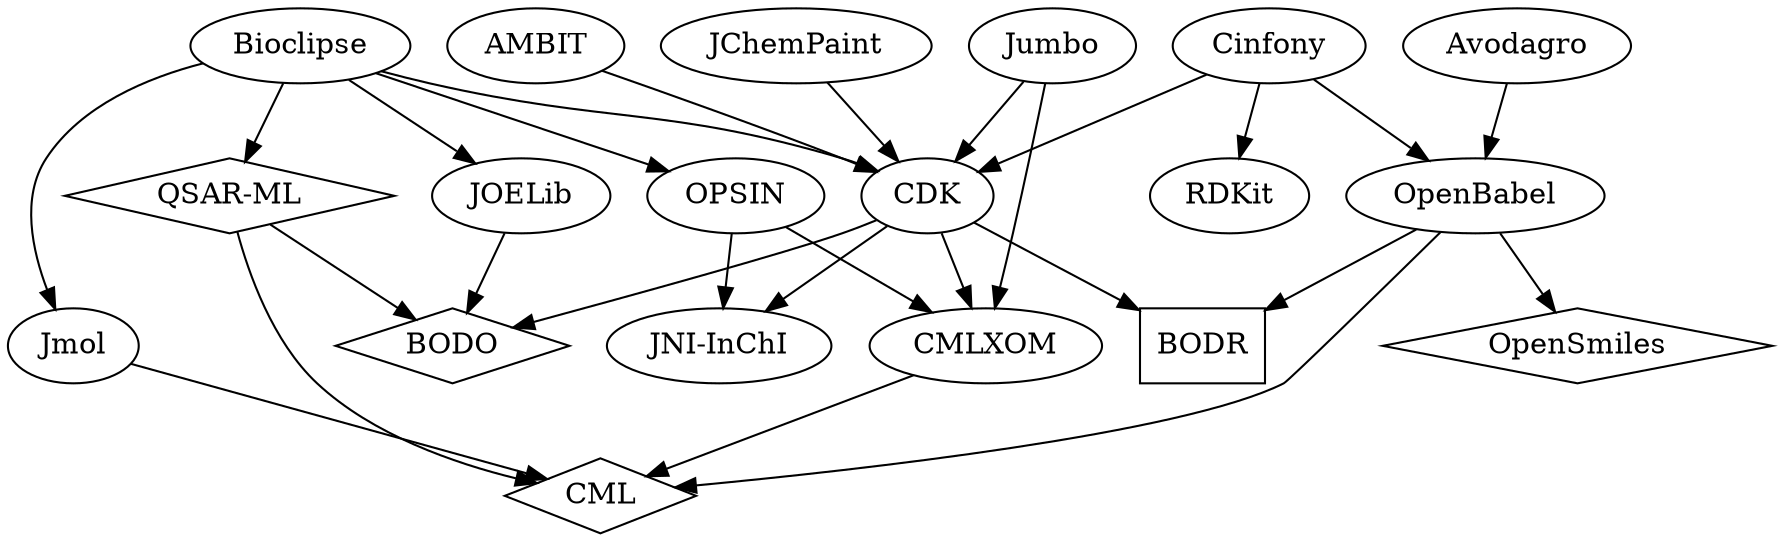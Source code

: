 digraph g {
  /* license colors:

    ... to be done ...

  */

  /* Project labels */

  ambit [label="AMBIT"] ;
  avogadro [label="Avodagro"] ;
  bioclipse [label="Bioclipse"] ;
  bodo [label="BODO",shape=diamond] ;
  bodr [label="BODR",shape=box] ;
  cdk [label="CDK"] ;
  cinfony [label="Cinfony"] ;
  cml [label="CML",shape=diamond] ;
  cmlxom [label="CMLXOM"] ;
  jchempaint [label="JChemPaint"] ;
  jmol [label="Jmol"] ;
  jniinchi [label="JNI-InChI"] ;
  jumbo [label="Jumbo"] ;
  ob [label="OpenBabel"] ;
  joelib [label="JOELib"] ;
  opensmiles [label="OpenSmiles",shape=diamond] ;
  opsin [label="OPSIN"] ;
  qsarml [label="QSAR-ML",shape=diamond] ;
  rdkit [label="RDKit"] ;

  /* Uses */

  cdk -> jniinchi ;
  cdk -> bodr ;
  cdk -> bodo ;
  ob -> bodr ;
  ob -> opensmiles ;
  ob -> cml ;
  avogadro -> ob ;
  bioclipse -> cdk ;
  bioclipse -> jmol ;
  bioclipse -> opsin ;
  bioclipse -> joelib ;
  cdk -> cmlxom ;
  jumbo -> cdk ;
  jumbo -> cmlxom ;
  cmlxom -> cml ;
  jchempaint -> cdk ;
  cinfony -> cdk ;
  cinfony -> ob ;
  cinfony -> rdkit ;
  ambit -> cdk ;
  jmol -> cml ;
  joelib -> bodo ;
  bioclipse -> qsarml ;
  qsarml -> cml ;
  qsarml -> bodo ;
  opsin -> cmlxom ;
  opsin -> jniinchi ;

  /* Inherited code */

  /* ... who wants to have a go ? ... */

}

